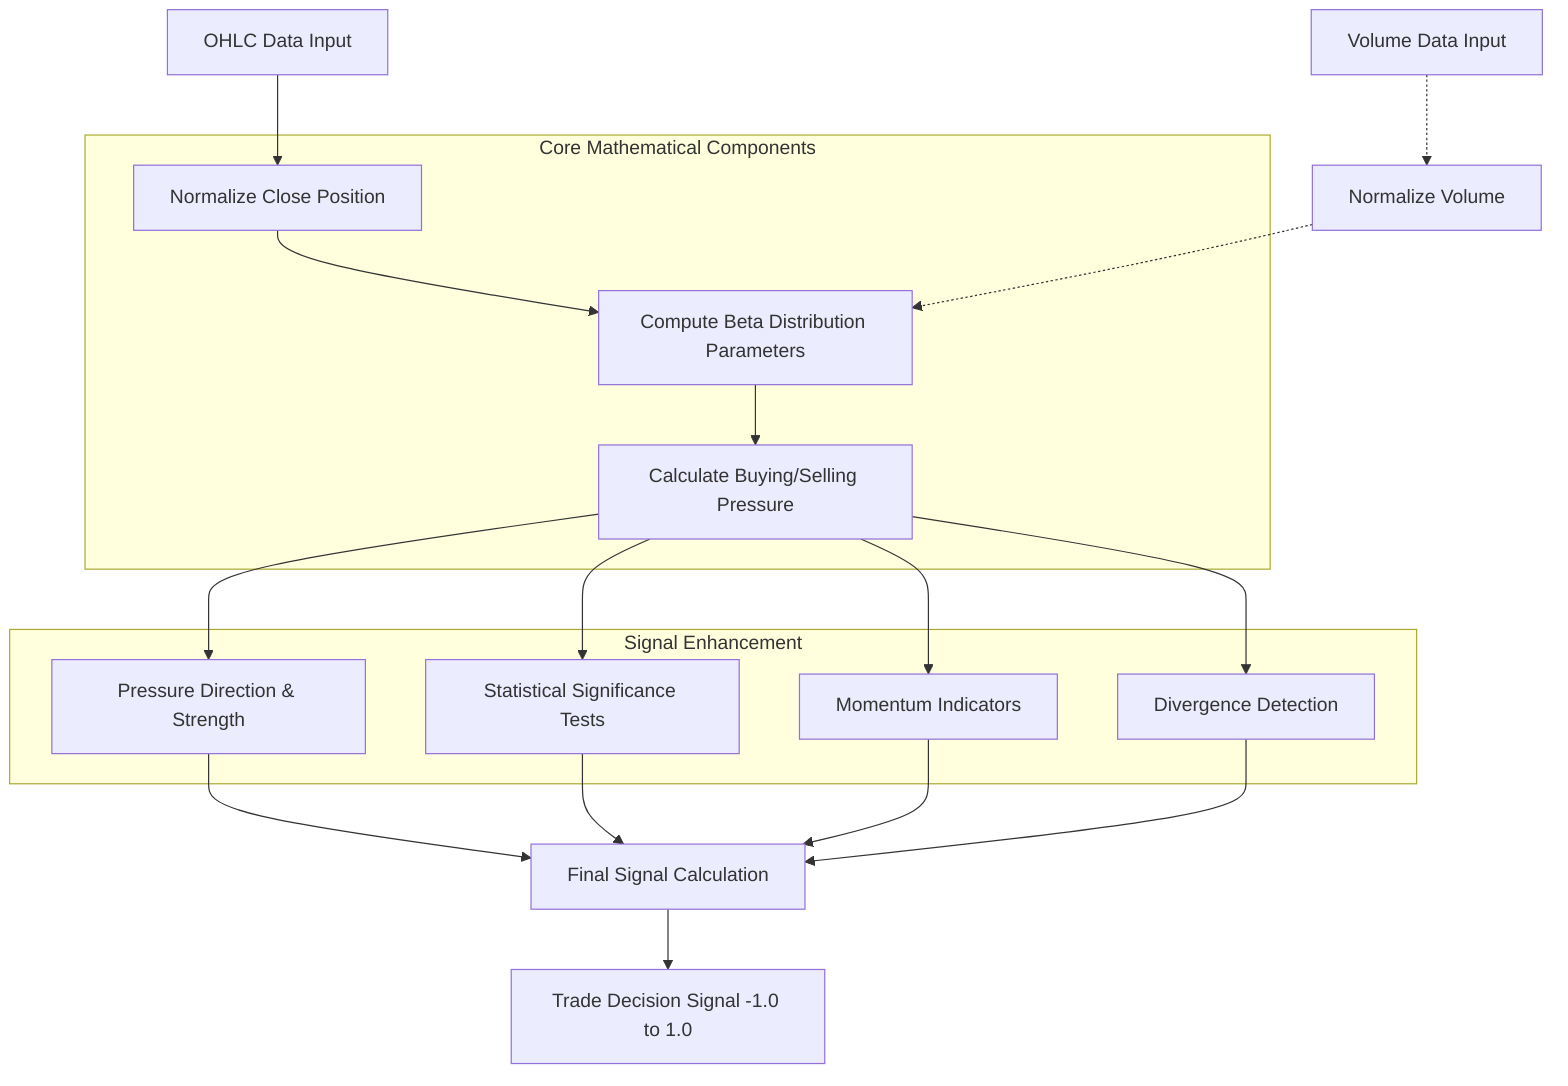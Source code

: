 flowchart TD
    A[OHLC Data Input] --> B[Normalize Close Position]
    B --> C[Compute Beta Distribution Parameters]
    C --> D[Calculate Buying/Selling Pressure]
    
    E[Volume Data Input] -.-> F[Normalize Volume]
    F -.-> C
    
    D --> G[Pressure Direction & Strength]
    D --> H[Statistical Significance Tests]
    D --> I[Momentum Indicators]
    D --> J[Divergence Detection]
    
    G --> K[Final Signal Calculation]
    H --> K
    I --> K
    J --> K
    
    K --> L[Trade Decision Signal -1.0 to 1.0]
    
    subgraph Core Mathematical Components
        B
        C
        D
    end
    
    subgraph Signal Enhancement
        G
        H
        I
        J
    end